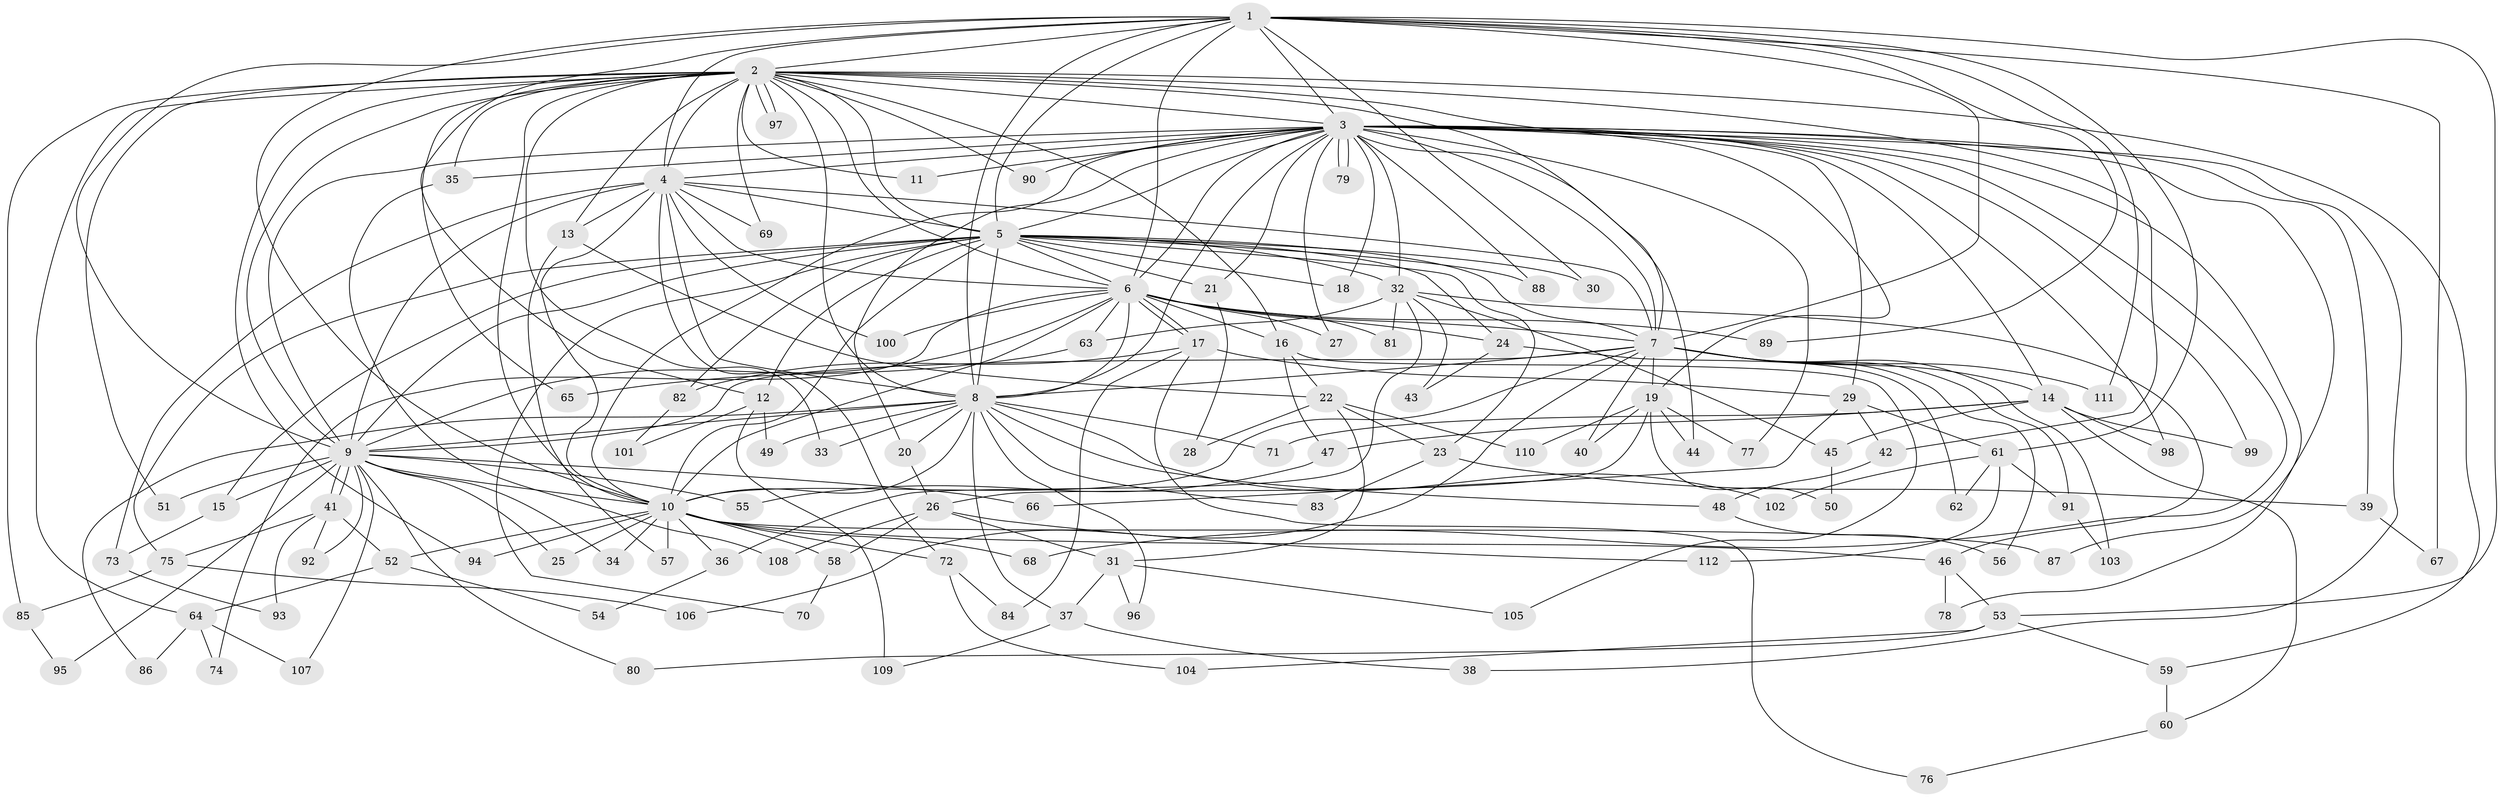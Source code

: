 // Generated by graph-tools (version 1.1) at 2025/11/02/27/25 16:11:08]
// undirected, 112 vertices, 249 edges
graph export_dot {
graph [start="1"]
  node [color=gray90,style=filled];
  1;
  2;
  3;
  4;
  5;
  6;
  7;
  8;
  9;
  10;
  11;
  12;
  13;
  14;
  15;
  16;
  17;
  18;
  19;
  20;
  21;
  22;
  23;
  24;
  25;
  26;
  27;
  28;
  29;
  30;
  31;
  32;
  33;
  34;
  35;
  36;
  37;
  38;
  39;
  40;
  41;
  42;
  43;
  44;
  45;
  46;
  47;
  48;
  49;
  50;
  51;
  52;
  53;
  54;
  55;
  56;
  57;
  58;
  59;
  60;
  61;
  62;
  63;
  64;
  65;
  66;
  67;
  68;
  69;
  70;
  71;
  72;
  73;
  74;
  75;
  76;
  77;
  78;
  79;
  80;
  81;
  82;
  83;
  84;
  85;
  86;
  87;
  88;
  89;
  90;
  91;
  92;
  93;
  94;
  95;
  96;
  97;
  98;
  99;
  100;
  101;
  102;
  103;
  104;
  105;
  106;
  107;
  108;
  109;
  110;
  111;
  112;
  1 -- 2;
  1 -- 3;
  1 -- 4;
  1 -- 5;
  1 -- 6;
  1 -- 7;
  1 -- 8;
  1 -- 9;
  1 -- 10;
  1 -- 12;
  1 -- 30;
  1 -- 53;
  1 -- 61;
  1 -- 67;
  1 -- 89;
  1 -- 111;
  2 -- 3;
  2 -- 4;
  2 -- 5;
  2 -- 6;
  2 -- 7;
  2 -- 8;
  2 -- 9;
  2 -- 10;
  2 -- 11;
  2 -- 13;
  2 -- 16;
  2 -- 19;
  2 -- 33;
  2 -- 35;
  2 -- 42;
  2 -- 51;
  2 -- 59;
  2 -- 64;
  2 -- 65;
  2 -- 69;
  2 -- 85;
  2 -- 90;
  2 -- 94;
  2 -- 97;
  2 -- 97;
  3 -- 4;
  3 -- 5;
  3 -- 6;
  3 -- 7;
  3 -- 8;
  3 -- 9;
  3 -- 10;
  3 -- 11;
  3 -- 14;
  3 -- 18;
  3 -- 20;
  3 -- 21;
  3 -- 27;
  3 -- 29;
  3 -- 32;
  3 -- 35;
  3 -- 38;
  3 -- 39;
  3 -- 44;
  3 -- 68;
  3 -- 77;
  3 -- 78;
  3 -- 79;
  3 -- 79;
  3 -- 87;
  3 -- 88;
  3 -- 90;
  3 -- 98;
  3 -- 99;
  4 -- 5;
  4 -- 6;
  4 -- 7;
  4 -- 8;
  4 -- 9;
  4 -- 10;
  4 -- 13;
  4 -- 69;
  4 -- 72;
  4 -- 73;
  4 -- 100;
  5 -- 6;
  5 -- 7;
  5 -- 8;
  5 -- 9;
  5 -- 10;
  5 -- 12;
  5 -- 15;
  5 -- 18;
  5 -- 21;
  5 -- 23;
  5 -- 24;
  5 -- 30;
  5 -- 32;
  5 -- 70;
  5 -- 75;
  5 -- 82;
  5 -- 88;
  6 -- 7;
  6 -- 8;
  6 -- 9;
  6 -- 10;
  6 -- 16;
  6 -- 17;
  6 -- 17;
  6 -- 24;
  6 -- 27;
  6 -- 63;
  6 -- 74;
  6 -- 81;
  6 -- 89;
  6 -- 100;
  7 -- 8;
  7 -- 9;
  7 -- 10;
  7 -- 14;
  7 -- 19;
  7 -- 40;
  7 -- 56;
  7 -- 91;
  7 -- 103;
  7 -- 106;
  7 -- 111;
  8 -- 9;
  8 -- 10;
  8 -- 20;
  8 -- 33;
  8 -- 37;
  8 -- 48;
  8 -- 49;
  8 -- 71;
  8 -- 83;
  8 -- 86;
  8 -- 96;
  8 -- 102;
  9 -- 10;
  9 -- 15;
  9 -- 25;
  9 -- 34;
  9 -- 41;
  9 -- 41;
  9 -- 51;
  9 -- 55;
  9 -- 66;
  9 -- 80;
  9 -- 92;
  9 -- 95;
  9 -- 107;
  10 -- 25;
  10 -- 34;
  10 -- 36;
  10 -- 46;
  10 -- 52;
  10 -- 57;
  10 -- 58;
  10 -- 68;
  10 -- 72;
  10 -- 87;
  10 -- 94;
  12 -- 49;
  12 -- 101;
  12 -- 109;
  13 -- 22;
  13 -- 57;
  14 -- 45;
  14 -- 47;
  14 -- 60;
  14 -- 71;
  14 -- 98;
  14 -- 99;
  15 -- 73;
  16 -- 22;
  16 -- 47;
  16 -- 105;
  17 -- 29;
  17 -- 76;
  17 -- 82;
  17 -- 84;
  19 -- 26;
  19 -- 40;
  19 -- 44;
  19 -- 50;
  19 -- 77;
  19 -- 110;
  20 -- 26;
  21 -- 28;
  22 -- 23;
  22 -- 28;
  22 -- 31;
  22 -- 110;
  23 -- 39;
  23 -- 83;
  24 -- 43;
  24 -- 62;
  26 -- 31;
  26 -- 58;
  26 -- 108;
  26 -- 112;
  29 -- 42;
  29 -- 61;
  29 -- 66;
  31 -- 37;
  31 -- 96;
  31 -- 105;
  32 -- 36;
  32 -- 43;
  32 -- 45;
  32 -- 46;
  32 -- 63;
  32 -- 81;
  35 -- 108;
  36 -- 54;
  37 -- 38;
  37 -- 109;
  39 -- 67;
  41 -- 52;
  41 -- 75;
  41 -- 92;
  41 -- 93;
  42 -- 48;
  45 -- 50;
  46 -- 53;
  46 -- 78;
  47 -- 55;
  48 -- 56;
  52 -- 54;
  52 -- 64;
  53 -- 59;
  53 -- 80;
  53 -- 104;
  58 -- 70;
  59 -- 60;
  60 -- 76;
  61 -- 62;
  61 -- 91;
  61 -- 102;
  61 -- 112;
  63 -- 65;
  64 -- 74;
  64 -- 86;
  64 -- 107;
  72 -- 84;
  72 -- 104;
  73 -- 93;
  75 -- 85;
  75 -- 106;
  82 -- 101;
  85 -- 95;
  91 -- 103;
}
